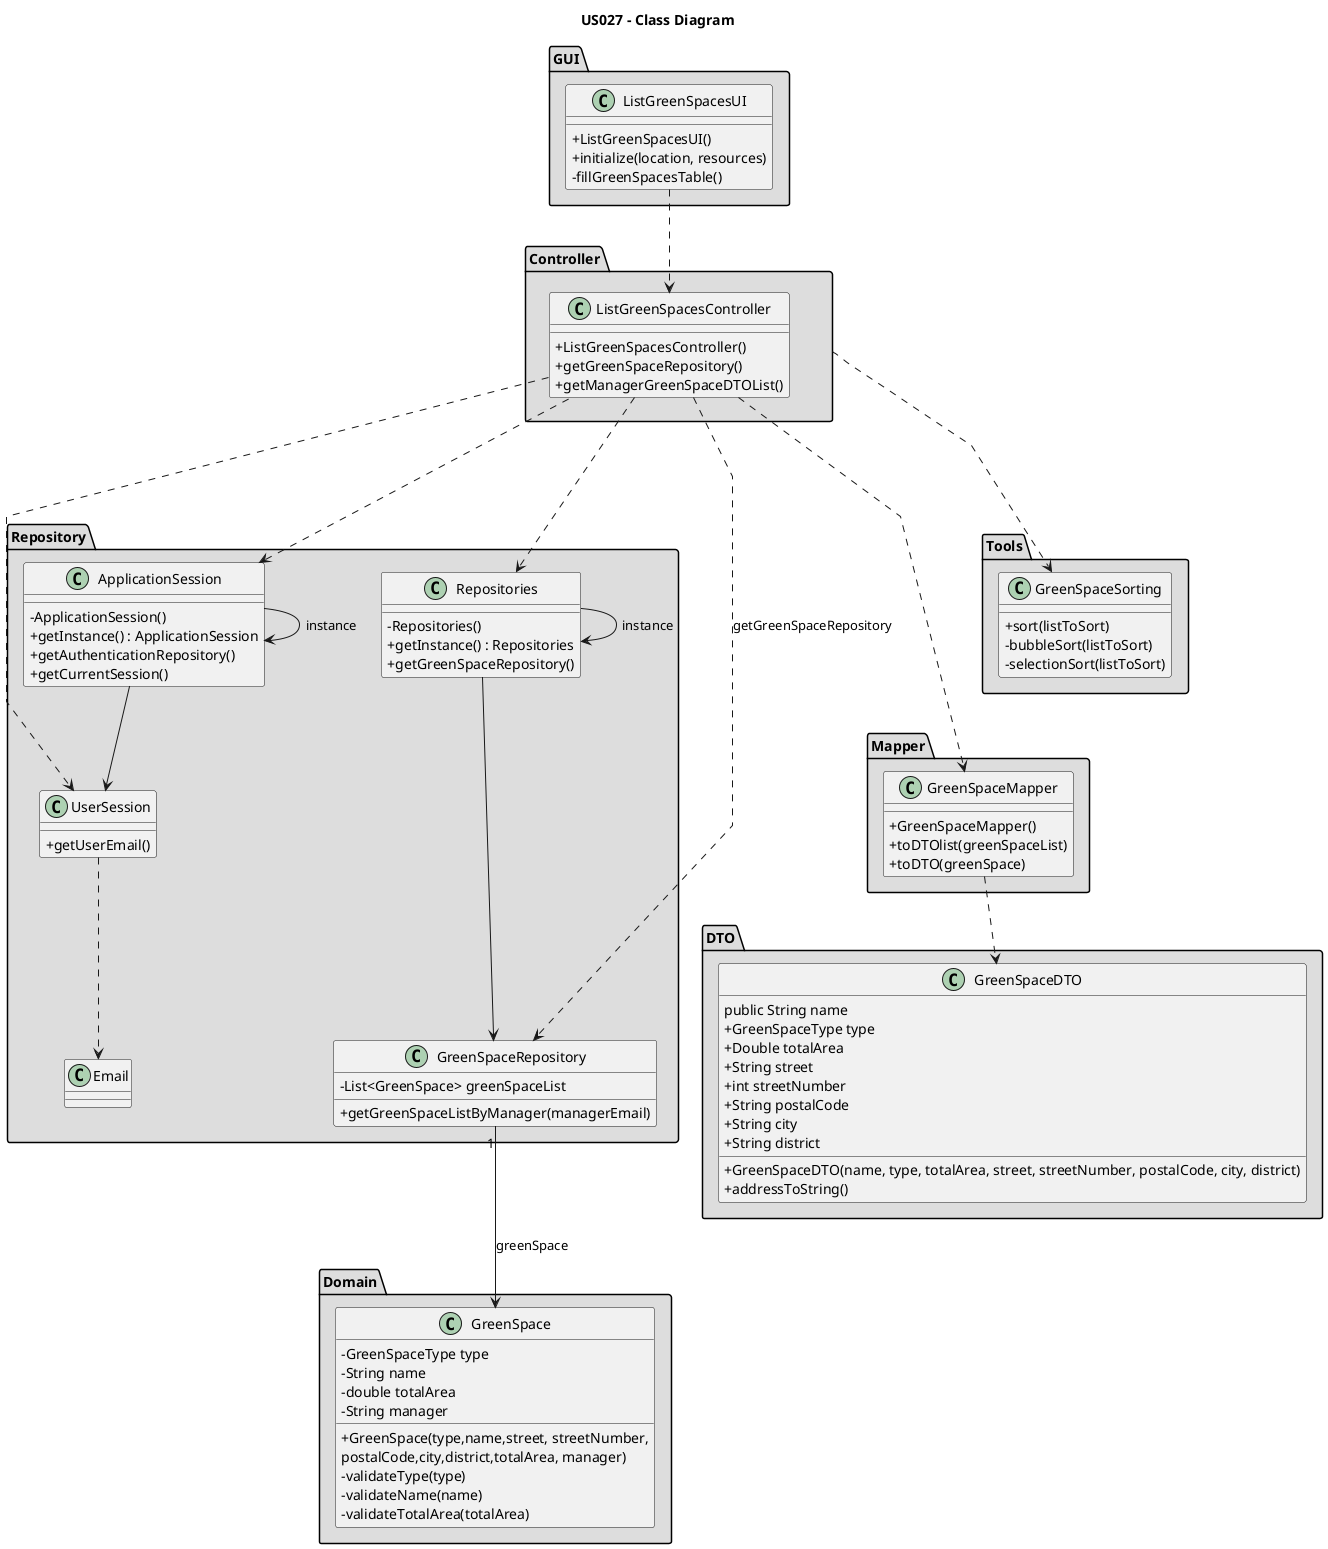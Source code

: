 @startuml
'skinparam monochrome true
skinparam packageStyle rectangle
skinparam shadowing false
skinparam linetype polyline
'skinparam linetype orto

skinparam classAttributeIconSize 0
title US027 - Class Diagram

package GUI <<Folder>> #DDDDDD {

class ListGreenSpacesUI {
    + ListGreenSpacesUI()
    + initialize(location, resources)
    - fillGreenSpacesTable()

}
}

package Controller <<Folder>> #DDDDDD {
class ListGreenSpacesController {

    + ListGreenSpacesController()
    + getGreenSpaceRepository()
    + getManagerGreenSpaceDTOList()
    }
}

package Repository <<Folder>> #DDDDDD {
class GreenSpaceRepository{
    - List<GreenSpace> greenSpaceList

    + getGreenSpaceListByManager(managerEmail)
}

class Repositories {
    - Repositories()
    + getInstance() : Repositories
    + getGreenSpaceRepository()
}

class ApplicationSession{
    - ApplicationSession()
    + getInstance() : ApplicationSession
    + getAuthenticationRepository()
    + getCurrentSession()

}

class UserSession{
    + getUserEmail()

}

class Email{

}

}

package Tools <<Folder>> #DDDDDD{
class GreenSpaceSorting {
    + sort(listToSort)
    - bubbleSort(listToSort)
    - selectionSort(listToSort)
}

}


package Domain <<Folder>> #DDDDDD {

class GreenSpace {
    - GreenSpaceType type
    - String name
    - double totalArea
    - String manager
    + GreenSpace(type,name,street, streetNumber,\npostalCode,city,district,totalArea, manager)
    - validateType(type)
    - validateName(name)
    - validateTotalArea(totalArea)
}








}


package Mapper <<Folder>> #DDDDDD {
class GreenSpaceMapper{
    + GreenSpaceMapper()
    + toDTOlist(greenSpaceList)
    + toDTO(greenSpace)

}
}

package DTO <<Folder>> #DDDDDD {
class GreenSpaceDTO{
public String name
    + GreenSpaceType type
    + Double totalArea
    + String street
    + int streetNumber
    + String postalCode
    + String city
    + String district
    + GreenSpaceDTO(name, type, totalArea, street, streetNumber, postalCode, city, district)
    + addressToString()
}
}

ListGreenSpacesUI .down.> ListGreenSpacesController
ListGreenSpacesController ...> Repositories
Repositories -> Repositories : instance
Repositories ---> GreenSpaceRepository
ListGreenSpacesController .left.> ApplicationSession
ApplicationSession -> ApplicationSession : instance
ApplicationSession -down-> UserSession
UserSession .down.> Email
GreenSpaceRepository "1" --> GreenSpace : greenSpace
ListGreenSpacesController .....> GreenSpaceRepository : getGreenSpaceRepository
ListGreenSpacesController ....> GreenSpaceMapper
GreenSpaceMapper ..> GreenSpaceDTO
Controller ...> GreenSpaceSorting
ListGreenSpacesController ..> UserSession


@enduml